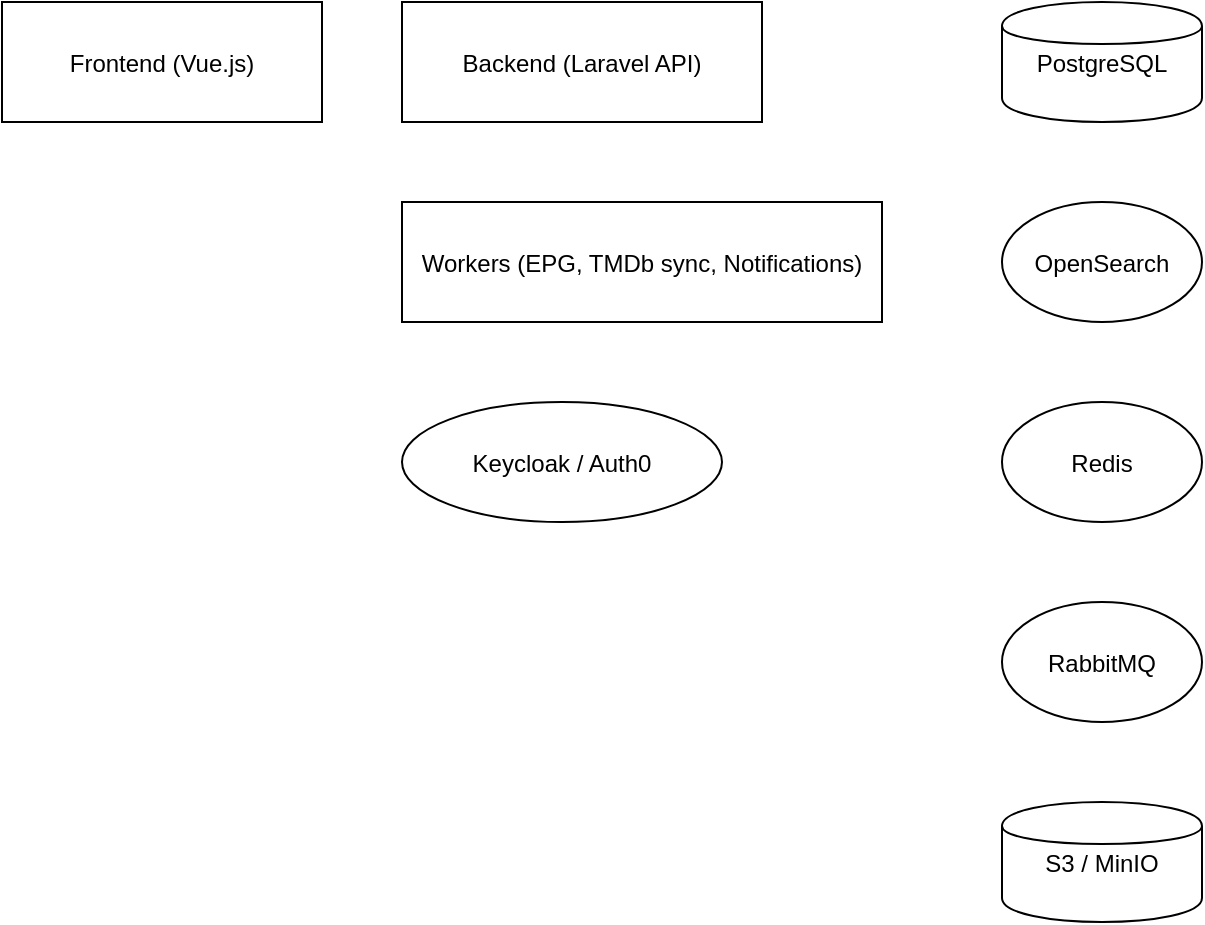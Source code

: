 <mxfile><diagram name="C4-2 Container"><mxGraphModel><root><mxCell id="0"/><mxCell id="1" parent="0"/><mxCell id="2" value="Frontend (Vue.js)" style="shape=rectangle;" vertex="1" parent="1"><mxGeometry x="40" y="100" width="160" height="60" as="geometry"/></mxCell><mxCell id="3" value="Backend (Laravel API)" style="shape=rectangle;" vertex="1" parent="1"><mxGeometry x="240" y="100" width="180" height="60" as="geometry"/></mxCell><mxCell id="4" value="Workers (EPG, TMDb sync, Notifications)" style="shape=rectangle;" vertex="1" parent="1"><mxGeometry x="240" y="200" width="240" height="60" as="geometry"/></mxCell><mxCell id="5" value="PostgreSQL" style="shape=cylinder;" vertex="1" parent="1"><mxGeometry x="540" y="100" width="100" height="60" as="geometry"/></mxCell><mxCell id="6" value="OpenSearch" style="shape=ellipse;" vertex="1" parent="1"><mxGeometry x="540" y="200" width="100" height="60" as="geometry"/></mxCell><mxCell id="7" value="Redis" style="shape=ellipse;" vertex="1" parent="1"><mxGeometry x="540" y="300" width="100" height="60" as="geometry"/></mxCell><mxCell id="8" value="RabbitMQ" style="shape=ellipse;" vertex="1" parent="1"><mxGeometry x="540" y="400" width="100" height="60" as="geometry"/></mxCell><mxCell id="9" value="S3 / MinIO" style="shape=cylinder;" vertex="1" parent="1"><mxGeometry x="540" y="500" width="100" height="60" as="geometry"/></mxCell><mxCell id="10" value="Keycloak / Auth0" style="shape=ellipse;" vertex="1" parent="1"><mxGeometry x="240" y="300" width="160" height="60" as="geometry"/></mxCell></root></mxGraphModel></diagram></mxfile>